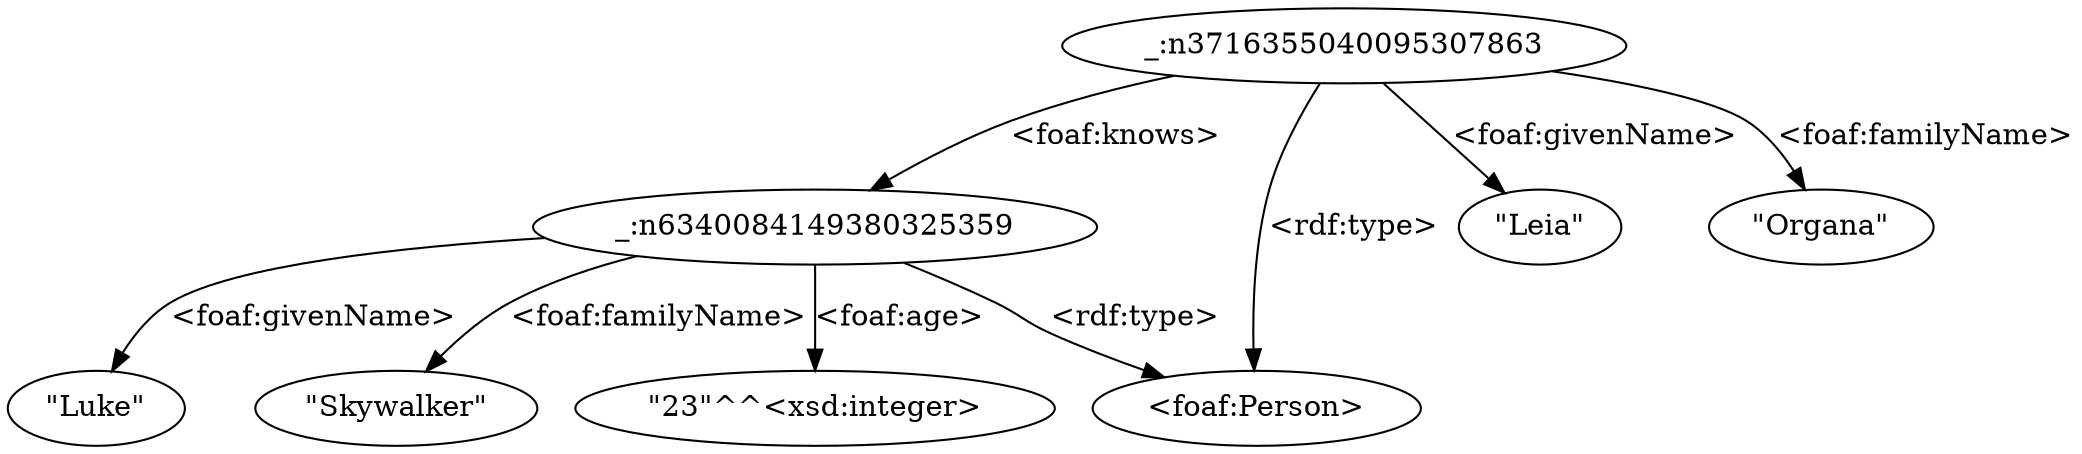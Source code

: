 digraph cayley_graph {
	"_:n6340084149380325359" -> "<foaf:Person>" [ label = "<rdf:type>" ];
	"_:n6340084149380325359" -> "\"Luke\"" [ label = "<foaf:givenName>" ];
	"_:n6340084149380325359" -> "\"Skywalker\"" [ label = "<foaf:familyName>" ];
	"_:n6340084149380325359" -> "\"23\"^^<xsd:integer>" [ label = "<foaf:age>" ];
	"_:n3716355040095307863" -> "<foaf:Person>" [ label = "<rdf:type>" ];
	"_:n3716355040095307863" -> "_:n6340084149380325359" [ label = "<foaf:knows>" ];
	"_:n3716355040095307863" -> "\"Leia\"" [ label = "<foaf:givenName>" ];
	"_:n3716355040095307863" -> "\"Organa\"" [ label = "<foaf:familyName>" ];
}
